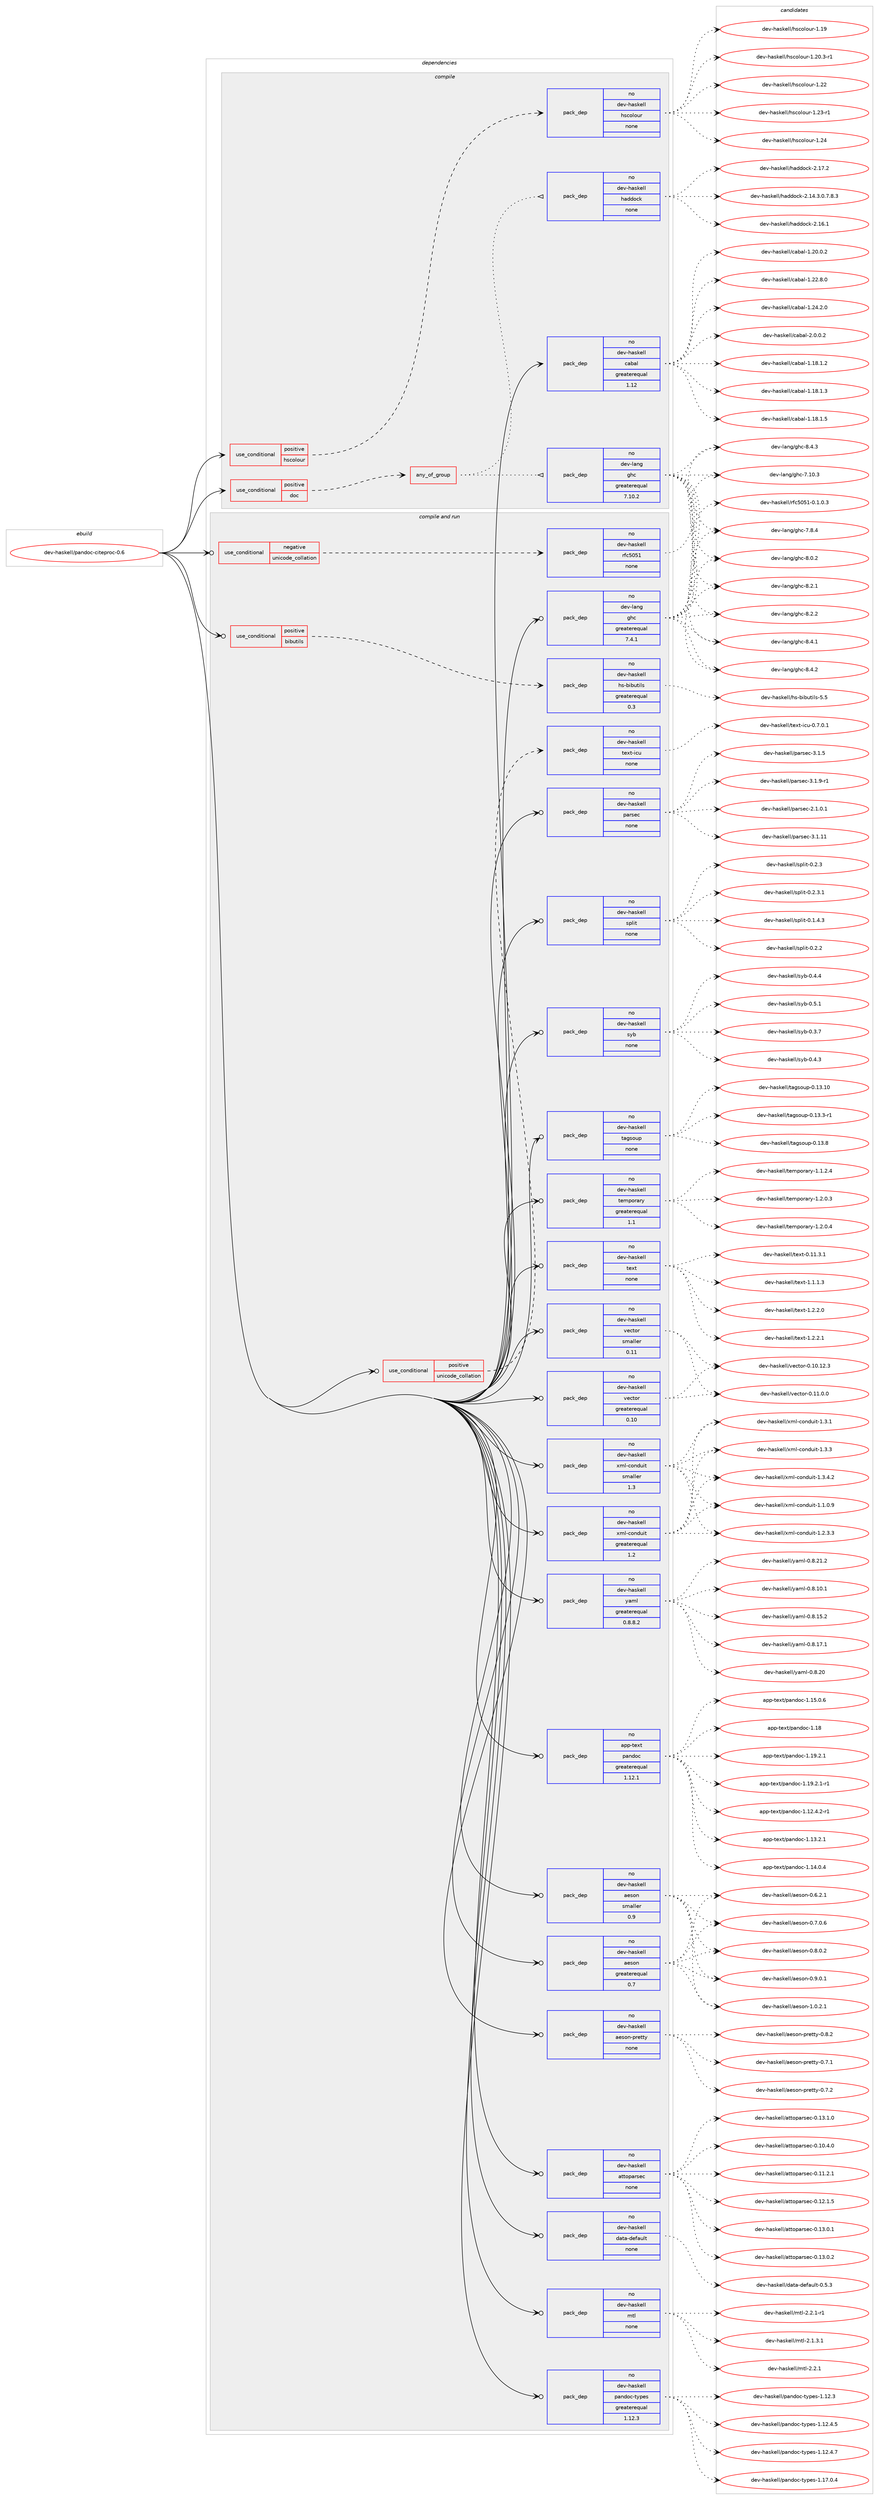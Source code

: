 digraph prolog {

# *************
# Graph options
# *************

newrank=true;
concentrate=true;
compound=true;
graph [rankdir=LR,fontname=Helvetica,fontsize=10,ranksep=1.5];#, ranksep=2.5, nodesep=0.2];
edge  [arrowhead=vee];
node  [fontname=Helvetica,fontsize=10];

# **********
# The ebuild
# **********

subgraph cluster_leftcol {
color=gray;
rank=same;
label=<<i>ebuild</i>>;
id [label="dev-haskell/pandoc-citeproc-0.6", color=red, width=4, href="../dev-haskell/pandoc-citeproc-0.6.svg"];
}

# ****************
# The dependencies
# ****************

subgraph cluster_midcol {
color=gray;
label=<<i>dependencies</i>>;
subgraph cluster_compile {
fillcolor="#eeeeee";
style=filled;
label=<<i>compile</i>>;
subgraph cond360929 {
dependency1340867 [label=<<TABLE BORDER="0" CELLBORDER="1" CELLSPACING="0" CELLPADDING="4"><TR><TD ROWSPAN="3" CELLPADDING="10">use_conditional</TD></TR><TR><TD>positive</TD></TR><TR><TD>doc</TD></TR></TABLE>>, shape=none, color=red];
subgraph any21346 {
dependency1340868 [label=<<TABLE BORDER="0" CELLBORDER="1" CELLSPACING="0" CELLPADDING="4"><TR><TD CELLPADDING="10">any_of_group</TD></TR></TABLE>>, shape=none, color=red];subgraph pack958040 {
dependency1340869 [label=<<TABLE BORDER="0" CELLBORDER="1" CELLSPACING="0" CELLPADDING="4" WIDTH="220"><TR><TD ROWSPAN="6" CELLPADDING="30">pack_dep</TD></TR><TR><TD WIDTH="110">no</TD></TR><TR><TD>dev-haskell</TD></TR><TR><TD>haddock</TD></TR><TR><TD>none</TD></TR><TR><TD></TD></TR></TABLE>>, shape=none, color=blue];
}
dependency1340868:e -> dependency1340869:w [weight=20,style="dotted",arrowhead="oinv"];
subgraph pack958041 {
dependency1340870 [label=<<TABLE BORDER="0" CELLBORDER="1" CELLSPACING="0" CELLPADDING="4" WIDTH="220"><TR><TD ROWSPAN="6" CELLPADDING="30">pack_dep</TD></TR><TR><TD WIDTH="110">no</TD></TR><TR><TD>dev-lang</TD></TR><TR><TD>ghc</TD></TR><TR><TD>greaterequal</TD></TR><TR><TD>7.10.2</TD></TR></TABLE>>, shape=none, color=blue];
}
dependency1340868:e -> dependency1340870:w [weight=20,style="dotted",arrowhead="oinv"];
}
dependency1340867:e -> dependency1340868:w [weight=20,style="dashed",arrowhead="vee"];
}
id:e -> dependency1340867:w [weight=20,style="solid",arrowhead="vee"];
subgraph cond360930 {
dependency1340871 [label=<<TABLE BORDER="0" CELLBORDER="1" CELLSPACING="0" CELLPADDING="4"><TR><TD ROWSPAN="3" CELLPADDING="10">use_conditional</TD></TR><TR><TD>positive</TD></TR><TR><TD>hscolour</TD></TR></TABLE>>, shape=none, color=red];
subgraph pack958042 {
dependency1340872 [label=<<TABLE BORDER="0" CELLBORDER="1" CELLSPACING="0" CELLPADDING="4" WIDTH="220"><TR><TD ROWSPAN="6" CELLPADDING="30">pack_dep</TD></TR><TR><TD WIDTH="110">no</TD></TR><TR><TD>dev-haskell</TD></TR><TR><TD>hscolour</TD></TR><TR><TD>none</TD></TR><TR><TD></TD></TR></TABLE>>, shape=none, color=blue];
}
dependency1340871:e -> dependency1340872:w [weight=20,style="dashed",arrowhead="vee"];
}
id:e -> dependency1340871:w [weight=20,style="solid",arrowhead="vee"];
subgraph pack958043 {
dependency1340873 [label=<<TABLE BORDER="0" CELLBORDER="1" CELLSPACING="0" CELLPADDING="4" WIDTH="220"><TR><TD ROWSPAN="6" CELLPADDING="30">pack_dep</TD></TR><TR><TD WIDTH="110">no</TD></TR><TR><TD>dev-haskell</TD></TR><TR><TD>cabal</TD></TR><TR><TD>greaterequal</TD></TR><TR><TD>1.12</TD></TR></TABLE>>, shape=none, color=blue];
}
id:e -> dependency1340873:w [weight=20,style="solid",arrowhead="vee"];
}
subgraph cluster_compileandrun {
fillcolor="#eeeeee";
style=filled;
label=<<i>compile and run</i>>;
subgraph cond360931 {
dependency1340874 [label=<<TABLE BORDER="0" CELLBORDER="1" CELLSPACING="0" CELLPADDING="4"><TR><TD ROWSPAN="3" CELLPADDING="10">use_conditional</TD></TR><TR><TD>negative</TD></TR><TR><TD>unicode_collation</TD></TR></TABLE>>, shape=none, color=red];
subgraph pack958044 {
dependency1340875 [label=<<TABLE BORDER="0" CELLBORDER="1" CELLSPACING="0" CELLPADDING="4" WIDTH="220"><TR><TD ROWSPAN="6" CELLPADDING="30">pack_dep</TD></TR><TR><TD WIDTH="110">no</TD></TR><TR><TD>dev-haskell</TD></TR><TR><TD>rfc5051</TD></TR><TR><TD>none</TD></TR><TR><TD></TD></TR></TABLE>>, shape=none, color=blue];
}
dependency1340874:e -> dependency1340875:w [weight=20,style="dashed",arrowhead="vee"];
}
id:e -> dependency1340874:w [weight=20,style="solid",arrowhead="odotvee"];
subgraph cond360932 {
dependency1340876 [label=<<TABLE BORDER="0" CELLBORDER="1" CELLSPACING="0" CELLPADDING="4"><TR><TD ROWSPAN="3" CELLPADDING="10">use_conditional</TD></TR><TR><TD>positive</TD></TR><TR><TD>bibutils</TD></TR></TABLE>>, shape=none, color=red];
subgraph pack958045 {
dependency1340877 [label=<<TABLE BORDER="0" CELLBORDER="1" CELLSPACING="0" CELLPADDING="4" WIDTH="220"><TR><TD ROWSPAN="6" CELLPADDING="30">pack_dep</TD></TR><TR><TD WIDTH="110">no</TD></TR><TR><TD>dev-haskell</TD></TR><TR><TD>hs-bibutils</TD></TR><TR><TD>greaterequal</TD></TR><TR><TD>0.3</TD></TR></TABLE>>, shape=none, color=blue];
}
dependency1340876:e -> dependency1340877:w [weight=20,style="dashed",arrowhead="vee"];
}
id:e -> dependency1340876:w [weight=20,style="solid",arrowhead="odotvee"];
subgraph cond360933 {
dependency1340878 [label=<<TABLE BORDER="0" CELLBORDER="1" CELLSPACING="0" CELLPADDING="4"><TR><TD ROWSPAN="3" CELLPADDING="10">use_conditional</TD></TR><TR><TD>positive</TD></TR><TR><TD>unicode_collation</TD></TR></TABLE>>, shape=none, color=red];
subgraph pack958046 {
dependency1340879 [label=<<TABLE BORDER="0" CELLBORDER="1" CELLSPACING="0" CELLPADDING="4" WIDTH="220"><TR><TD ROWSPAN="6" CELLPADDING="30">pack_dep</TD></TR><TR><TD WIDTH="110">no</TD></TR><TR><TD>dev-haskell</TD></TR><TR><TD>text-icu</TD></TR><TR><TD>none</TD></TR><TR><TD></TD></TR></TABLE>>, shape=none, color=blue];
}
dependency1340878:e -> dependency1340879:w [weight=20,style="dashed",arrowhead="vee"];
}
id:e -> dependency1340878:w [weight=20,style="solid",arrowhead="odotvee"];
subgraph pack958047 {
dependency1340880 [label=<<TABLE BORDER="0" CELLBORDER="1" CELLSPACING="0" CELLPADDING="4" WIDTH="220"><TR><TD ROWSPAN="6" CELLPADDING="30">pack_dep</TD></TR><TR><TD WIDTH="110">no</TD></TR><TR><TD>app-text</TD></TR><TR><TD>pandoc</TD></TR><TR><TD>greaterequal</TD></TR><TR><TD>1.12.1</TD></TR></TABLE>>, shape=none, color=blue];
}
id:e -> dependency1340880:w [weight=20,style="solid",arrowhead="odotvee"];
subgraph pack958048 {
dependency1340881 [label=<<TABLE BORDER="0" CELLBORDER="1" CELLSPACING="0" CELLPADDING="4" WIDTH="220"><TR><TD ROWSPAN="6" CELLPADDING="30">pack_dep</TD></TR><TR><TD WIDTH="110">no</TD></TR><TR><TD>dev-haskell</TD></TR><TR><TD>aeson</TD></TR><TR><TD>greaterequal</TD></TR><TR><TD>0.7</TD></TR></TABLE>>, shape=none, color=blue];
}
id:e -> dependency1340881:w [weight=20,style="solid",arrowhead="odotvee"];
subgraph pack958049 {
dependency1340882 [label=<<TABLE BORDER="0" CELLBORDER="1" CELLSPACING="0" CELLPADDING="4" WIDTH="220"><TR><TD ROWSPAN="6" CELLPADDING="30">pack_dep</TD></TR><TR><TD WIDTH="110">no</TD></TR><TR><TD>dev-haskell</TD></TR><TR><TD>aeson</TD></TR><TR><TD>smaller</TD></TR><TR><TD>0.9</TD></TR></TABLE>>, shape=none, color=blue];
}
id:e -> dependency1340882:w [weight=20,style="solid",arrowhead="odotvee"];
subgraph pack958050 {
dependency1340883 [label=<<TABLE BORDER="0" CELLBORDER="1" CELLSPACING="0" CELLPADDING="4" WIDTH="220"><TR><TD ROWSPAN="6" CELLPADDING="30">pack_dep</TD></TR><TR><TD WIDTH="110">no</TD></TR><TR><TD>dev-haskell</TD></TR><TR><TD>aeson-pretty</TD></TR><TR><TD>none</TD></TR><TR><TD></TD></TR></TABLE>>, shape=none, color=blue];
}
id:e -> dependency1340883:w [weight=20,style="solid",arrowhead="odotvee"];
subgraph pack958051 {
dependency1340884 [label=<<TABLE BORDER="0" CELLBORDER="1" CELLSPACING="0" CELLPADDING="4" WIDTH="220"><TR><TD ROWSPAN="6" CELLPADDING="30">pack_dep</TD></TR><TR><TD WIDTH="110">no</TD></TR><TR><TD>dev-haskell</TD></TR><TR><TD>attoparsec</TD></TR><TR><TD>none</TD></TR><TR><TD></TD></TR></TABLE>>, shape=none, color=blue];
}
id:e -> dependency1340884:w [weight=20,style="solid",arrowhead="odotvee"];
subgraph pack958052 {
dependency1340885 [label=<<TABLE BORDER="0" CELLBORDER="1" CELLSPACING="0" CELLPADDING="4" WIDTH="220"><TR><TD ROWSPAN="6" CELLPADDING="30">pack_dep</TD></TR><TR><TD WIDTH="110">no</TD></TR><TR><TD>dev-haskell</TD></TR><TR><TD>data-default</TD></TR><TR><TD>none</TD></TR><TR><TD></TD></TR></TABLE>>, shape=none, color=blue];
}
id:e -> dependency1340885:w [weight=20,style="solid",arrowhead="odotvee"];
subgraph pack958053 {
dependency1340886 [label=<<TABLE BORDER="0" CELLBORDER="1" CELLSPACING="0" CELLPADDING="4" WIDTH="220"><TR><TD ROWSPAN="6" CELLPADDING="30">pack_dep</TD></TR><TR><TD WIDTH="110">no</TD></TR><TR><TD>dev-haskell</TD></TR><TR><TD>mtl</TD></TR><TR><TD>none</TD></TR><TR><TD></TD></TR></TABLE>>, shape=none, color=blue];
}
id:e -> dependency1340886:w [weight=20,style="solid",arrowhead="odotvee"];
subgraph pack958054 {
dependency1340887 [label=<<TABLE BORDER="0" CELLBORDER="1" CELLSPACING="0" CELLPADDING="4" WIDTH="220"><TR><TD ROWSPAN="6" CELLPADDING="30">pack_dep</TD></TR><TR><TD WIDTH="110">no</TD></TR><TR><TD>dev-haskell</TD></TR><TR><TD>pandoc-types</TD></TR><TR><TD>greaterequal</TD></TR><TR><TD>1.12.3</TD></TR></TABLE>>, shape=none, color=blue];
}
id:e -> dependency1340887:w [weight=20,style="solid",arrowhead="odotvee"];
subgraph pack958055 {
dependency1340888 [label=<<TABLE BORDER="0" CELLBORDER="1" CELLSPACING="0" CELLPADDING="4" WIDTH="220"><TR><TD ROWSPAN="6" CELLPADDING="30">pack_dep</TD></TR><TR><TD WIDTH="110">no</TD></TR><TR><TD>dev-haskell</TD></TR><TR><TD>parsec</TD></TR><TR><TD>none</TD></TR><TR><TD></TD></TR></TABLE>>, shape=none, color=blue];
}
id:e -> dependency1340888:w [weight=20,style="solid",arrowhead="odotvee"];
subgraph pack958056 {
dependency1340889 [label=<<TABLE BORDER="0" CELLBORDER="1" CELLSPACING="0" CELLPADDING="4" WIDTH="220"><TR><TD ROWSPAN="6" CELLPADDING="30">pack_dep</TD></TR><TR><TD WIDTH="110">no</TD></TR><TR><TD>dev-haskell</TD></TR><TR><TD>split</TD></TR><TR><TD>none</TD></TR><TR><TD></TD></TR></TABLE>>, shape=none, color=blue];
}
id:e -> dependency1340889:w [weight=20,style="solid",arrowhead="odotvee"];
subgraph pack958057 {
dependency1340890 [label=<<TABLE BORDER="0" CELLBORDER="1" CELLSPACING="0" CELLPADDING="4" WIDTH="220"><TR><TD ROWSPAN="6" CELLPADDING="30">pack_dep</TD></TR><TR><TD WIDTH="110">no</TD></TR><TR><TD>dev-haskell</TD></TR><TR><TD>syb</TD></TR><TR><TD>none</TD></TR><TR><TD></TD></TR></TABLE>>, shape=none, color=blue];
}
id:e -> dependency1340890:w [weight=20,style="solid",arrowhead="odotvee"];
subgraph pack958058 {
dependency1340891 [label=<<TABLE BORDER="0" CELLBORDER="1" CELLSPACING="0" CELLPADDING="4" WIDTH="220"><TR><TD ROWSPAN="6" CELLPADDING="30">pack_dep</TD></TR><TR><TD WIDTH="110">no</TD></TR><TR><TD>dev-haskell</TD></TR><TR><TD>tagsoup</TD></TR><TR><TD>none</TD></TR><TR><TD></TD></TR></TABLE>>, shape=none, color=blue];
}
id:e -> dependency1340891:w [weight=20,style="solid",arrowhead="odotvee"];
subgraph pack958059 {
dependency1340892 [label=<<TABLE BORDER="0" CELLBORDER="1" CELLSPACING="0" CELLPADDING="4" WIDTH="220"><TR><TD ROWSPAN="6" CELLPADDING="30">pack_dep</TD></TR><TR><TD WIDTH="110">no</TD></TR><TR><TD>dev-haskell</TD></TR><TR><TD>temporary</TD></TR><TR><TD>greaterequal</TD></TR><TR><TD>1.1</TD></TR></TABLE>>, shape=none, color=blue];
}
id:e -> dependency1340892:w [weight=20,style="solid",arrowhead="odotvee"];
subgraph pack958060 {
dependency1340893 [label=<<TABLE BORDER="0" CELLBORDER="1" CELLSPACING="0" CELLPADDING="4" WIDTH="220"><TR><TD ROWSPAN="6" CELLPADDING="30">pack_dep</TD></TR><TR><TD WIDTH="110">no</TD></TR><TR><TD>dev-haskell</TD></TR><TR><TD>text</TD></TR><TR><TD>none</TD></TR><TR><TD></TD></TR></TABLE>>, shape=none, color=blue];
}
id:e -> dependency1340893:w [weight=20,style="solid",arrowhead="odotvee"];
subgraph pack958061 {
dependency1340894 [label=<<TABLE BORDER="0" CELLBORDER="1" CELLSPACING="0" CELLPADDING="4" WIDTH="220"><TR><TD ROWSPAN="6" CELLPADDING="30">pack_dep</TD></TR><TR><TD WIDTH="110">no</TD></TR><TR><TD>dev-haskell</TD></TR><TR><TD>vector</TD></TR><TR><TD>greaterequal</TD></TR><TR><TD>0.10</TD></TR></TABLE>>, shape=none, color=blue];
}
id:e -> dependency1340894:w [weight=20,style="solid",arrowhead="odotvee"];
subgraph pack958062 {
dependency1340895 [label=<<TABLE BORDER="0" CELLBORDER="1" CELLSPACING="0" CELLPADDING="4" WIDTH="220"><TR><TD ROWSPAN="6" CELLPADDING="30">pack_dep</TD></TR><TR><TD WIDTH="110">no</TD></TR><TR><TD>dev-haskell</TD></TR><TR><TD>vector</TD></TR><TR><TD>smaller</TD></TR><TR><TD>0.11</TD></TR></TABLE>>, shape=none, color=blue];
}
id:e -> dependency1340895:w [weight=20,style="solid",arrowhead="odotvee"];
subgraph pack958063 {
dependency1340896 [label=<<TABLE BORDER="0" CELLBORDER="1" CELLSPACING="0" CELLPADDING="4" WIDTH="220"><TR><TD ROWSPAN="6" CELLPADDING="30">pack_dep</TD></TR><TR><TD WIDTH="110">no</TD></TR><TR><TD>dev-haskell</TD></TR><TR><TD>xml-conduit</TD></TR><TR><TD>greaterequal</TD></TR><TR><TD>1.2</TD></TR></TABLE>>, shape=none, color=blue];
}
id:e -> dependency1340896:w [weight=20,style="solid",arrowhead="odotvee"];
subgraph pack958064 {
dependency1340897 [label=<<TABLE BORDER="0" CELLBORDER="1" CELLSPACING="0" CELLPADDING="4" WIDTH="220"><TR><TD ROWSPAN="6" CELLPADDING="30">pack_dep</TD></TR><TR><TD WIDTH="110">no</TD></TR><TR><TD>dev-haskell</TD></TR><TR><TD>xml-conduit</TD></TR><TR><TD>smaller</TD></TR><TR><TD>1.3</TD></TR></TABLE>>, shape=none, color=blue];
}
id:e -> dependency1340897:w [weight=20,style="solid",arrowhead="odotvee"];
subgraph pack958065 {
dependency1340898 [label=<<TABLE BORDER="0" CELLBORDER="1" CELLSPACING="0" CELLPADDING="4" WIDTH="220"><TR><TD ROWSPAN="6" CELLPADDING="30">pack_dep</TD></TR><TR><TD WIDTH="110">no</TD></TR><TR><TD>dev-haskell</TD></TR><TR><TD>yaml</TD></TR><TR><TD>greaterequal</TD></TR><TR><TD>0.8.8.2</TD></TR></TABLE>>, shape=none, color=blue];
}
id:e -> dependency1340898:w [weight=20,style="solid",arrowhead="odotvee"];
subgraph pack958066 {
dependency1340899 [label=<<TABLE BORDER="0" CELLBORDER="1" CELLSPACING="0" CELLPADDING="4" WIDTH="220"><TR><TD ROWSPAN="6" CELLPADDING="30">pack_dep</TD></TR><TR><TD WIDTH="110">no</TD></TR><TR><TD>dev-lang</TD></TR><TR><TD>ghc</TD></TR><TR><TD>greaterequal</TD></TR><TR><TD>7.4.1</TD></TR></TABLE>>, shape=none, color=blue];
}
id:e -> dependency1340899:w [weight=20,style="solid",arrowhead="odotvee"];
}
subgraph cluster_run {
fillcolor="#eeeeee";
style=filled;
label=<<i>run</i>>;
}
}

# **************
# The candidates
# **************

subgraph cluster_choices {
rank=same;
color=gray;
label=<<i>candidates</i>>;

subgraph choice958040 {
color=black;
nodesep=1;
choice1001011184510497115107101108108471049710010011199107455046495246514648465546564651 [label="dev-haskell/haddock-2.14.3.0.7.8.3", color=red, width=4,href="../dev-haskell/haddock-2.14.3.0.7.8.3.svg"];
choice100101118451049711510710110810847104971001001119910745504649544649 [label="dev-haskell/haddock-2.16.1", color=red, width=4,href="../dev-haskell/haddock-2.16.1.svg"];
choice100101118451049711510710110810847104971001001119910745504649554650 [label="dev-haskell/haddock-2.17.2", color=red, width=4,href="../dev-haskell/haddock-2.17.2.svg"];
dependency1340869:e -> choice1001011184510497115107101108108471049710010011199107455046495246514648465546564651:w [style=dotted,weight="100"];
dependency1340869:e -> choice100101118451049711510710110810847104971001001119910745504649544649:w [style=dotted,weight="100"];
dependency1340869:e -> choice100101118451049711510710110810847104971001001119910745504649554650:w [style=dotted,weight="100"];
}
subgraph choice958041 {
color=black;
nodesep=1;
choice1001011184510897110103471031049945554649484651 [label="dev-lang/ghc-7.10.3", color=red, width=4,href="../dev-lang/ghc-7.10.3.svg"];
choice10010111845108971101034710310499455546564652 [label="dev-lang/ghc-7.8.4", color=red, width=4,href="../dev-lang/ghc-7.8.4.svg"];
choice10010111845108971101034710310499455646484650 [label="dev-lang/ghc-8.0.2", color=red, width=4,href="../dev-lang/ghc-8.0.2.svg"];
choice10010111845108971101034710310499455646504649 [label="dev-lang/ghc-8.2.1", color=red, width=4,href="../dev-lang/ghc-8.2.1.svg"];
choice10010111845108971101034710310499455646504650 [label="dev-lang/ghc-8.2.2", color=red, width=4,href="../dev-lang/ghc-8.2.2.svg"];
choice10010111845108971101034710310499455646524649 [label="dev-lang/ghc-8.4.1", color=red, width=4,href="../dev-lang/ghc-8.4.1.svg"];
choice10010111845108971101034710310499455646524650 [label="dev-lang/ghc-8.4.2", color=red, width=4,href="../dev-lang/ghc-8.4.2.svg"];
choice10010111845108971101034710310499455646524651 [label="dev-lang/ghc-8.4.3", color=red, width=4,href="../dev-lang/ghc-8.4.3.svg"];
dependency1340870:e -> choice1001011184510897110103471031049945554649484651:w [style=dotted,weight="100"];
dependency1340870:e -> choice10010111845108971101034710310499455546564652:w [style=dotted,weight="100"];
dependency1340870:e -> choice10010111845108971101034710310499455646484650:w [style=dotted,weight="100"];
dependency1340870:e -> choice10010111845108971101034710310499455646504649:w [style=dotted,weight="100"];
dependency1340870:e -> choice10010111845108971101034710310499455646504650:w [style=dotted,weight="100"];
dependency1340870:e -> choice10010111845108971101034710310499455646524649:w [style=dotted,weight="100"];
dependency1340870:e -> choice10010111845108971101034710310499455646524650:w [style=dotted,weight="100"];
dependency1340870:e -> choice10010111845108971101034710310499455646524651:w [style=dotted,weight="100"];
}
subgraph choice958042 {
color=black;
nodesep=1;
choice100101118451049711510710110810847104115991111081111171144549464957 [label="dev-haskell/hscolour-1.19", color=red, width=4,href="../dev-haskell/hscolour-1.19.svg"];
choice10010111845104971151071011081084710411599111108111117114454946504846514511449 [label="dev-haskell/hscolour-1.20.3-r1", color=red, width=4,href="../dev-haskell/hscolour-1.20.3-r1.svg"];
choice100101118451049711510710110810847104115991111081111171144549465050 [label="dev-haskell/hscolour-1.22", color=red, width=4,href="../dev-haskell/hscolour-1.22.svg"];
choice1001011184510497115107101108108471041159911110811111711445494650514511449 [label="dev-haskell/hscolour-1.23-r1", color=red, width=4,href="../dev-haskell/hscolour-1.23-r1.svg"];
choice100101118451049711510710110810847104115991111081111171144549465052 [label="dev-haskell/hscolour-1.24", color=red, width=4,href="../dev-haskell/hscolour-1.24.svg"];
dependency1340872:e -> choice100101118451049711510710110810847104115991111081111171144549464957:w [style=dotted,weight="100"];
dependency1340872:e -> choice10010111845104971151071011081084710411599111108111117114454946504846514511449:w [style=dotted,weight="100"];
dependency1340872:e -> choice100101118451049711510710110810847104115991111081111171144549465050:w [style=dotted,weight="100"];
dependency1340872:e -> choice1001011184510497115107101108108471041159911110811111711445494650514511449:w [style=dotted,weight="100"];
dependency1340872:e -> choice100101118451049711510710110810847104115991111081111171144549465052:w [style=dotted,weight="100"];
}
subgraph choice958043 {
color=black;
nodesep=1;
choice10010111845104971151071011081084799979897108454946495646494650 [label="dev-haskell/cabal-1.18.1.2", color=red, width=4,href="../dev-haskell/cabal-1.18.1.2.svg"];
choice10010111845104971151071011081084799979897108454946495646494651 [label="dev-haskell/cabal-1.18.1.3", color=red, width=4,href="../dev-haskell/cabal-1.18.1.3.svg"];
choice10010111845104971151071011081084799979897108454946495646494653 [label="dev-haskell/cabal-1.18.1.5", color=red, width=4,href="../dev-haskell/cabal-1.18.1.5.svg"];
choice10010111845104971151071011081084799979897108454946504846484650 [label="dev-haskell/cabal-1.20.0.2", color=red, width=4,href="../dev-haskell/cabal-1.20.0.2.svg"];
choice10010111845104971151071011081084799979897108454946505046564648 [label="dev-haskell/cabal-1.22.8.0", color=red, width=4,href="../dev-haskell/cabal-1.22.8.0.svg"];
choice10010111845104971151071011081084799979897108454946505246504648 [label="dev-haskell/cabal-1.24.2.0", color=red, width=4,href="../dev-haskell/cabal-1.24.2.0.svg"];
choice100101118451049711510710110810847999798971084550464846484650 [label="dev-haskell/cabal-2.0.0.2", color=red, width=4,href="../dev-haskell/cabal-2.0.0.2.svg"];
dependency1340873:e -> choice10010111845104971151071011081084799979897108454946495646494650:w [style=dotted,weight="100"];
dependency1340873:e -> choice10010111845104971151071011081084799979897108454946495646494651:w [style=dotted,weight="100"];
dependency1340873:e -> choice10010111845104971151071011081084799979897108454946495646494653:w [style=dotted,weight="100"];
dependency1340873:e -> choice10010111845104971151071011081084799979897108454946504846484650:w [style=dotted,weight="100"];
dependency1340873:e -> choice10010111845104971151071011081084799979897108454946505046564648:w [style=dotted,weight="100"];
dependency1340873:e -> choice10010111845104971151071011081084799979897108454946505246504648:w [style=dotted,weight="100"];
dependency1340873:e -> choice100101118451049711510710110810847999798971084550464846484650:w [style=dotted,weight="100"];
}
subgraph choice958044 {
color=black;
nodesep=1;
choice10010111845104971151071011081084711410299534853494548464946484651 [label="dev-haskell/rfc5051-0.1.0.3", color=red, width=4,href="../dev-haskell/rfc5051-0.1.0.3.svg"];
dependency1340875:e -> choice10010111845104971151071011081084711410299534853494548464946484651:w [style=dotted,weight="100"];
}
subgraph choice958045 {
color=black;
nodesep=1;
choice10010111845104971151071011081084710411545981059811711610510811545534653 [label="dev-haskell/hs-bibutils-5.5", color=red, width=4,href="../dev-haskell/hs-bibutils-5.5.svg"];
dependency1340877:e -> choice10010111845104971151071011081084710411545981059811711610510811545534653:w [style=dotted,weight="100"];
}
subgraph choice958046 {
color=black;
nodesep=1;
choice10010111845104971151071011081084711610112011645105991174548465546484649 [label="dev-haskell/text-icu-0.7.0.1", color=red, width=4,href="../dev-haskell/text-icu-0.7.0.1.svg"];
dependency1340879:e -> choice10010111845104971151071011081084711610112011645105991174548465546484649:w [style=dotted,weight="100"];
}
subgraph choice958047 {
color=black;
nodesep=1;
choice97112112451161011201164711297110100111994549464950465246504511449 [label="app-text/pandoc-1.12.4.2-r1", color=red, width=4,href="../app-text/pandoc-1.12.4.2-r1.svg"];
choice9711211245116101120116471129711010011199454946495146504649 [label="app-text/pandoc-1.13.2.1", color=red, width=4,href="../app-text/pandoc-1.13.2.1.svg"];
choice9711211245116101120116471129711010011199454946495246484652 [label="app-text/pandoc-1.14.0.4", color=red, width=4,href="../app-text/pandoc-1.14.0.4.svg"];
choice9711211245116101120116471129711010011199454946495346484654 [label="app-text/pandoc-1.15.0.6", color=red, width=4,href="../app-text/pandoc-1.15.0.6.svg"];
choice97112112451161011201164711297110100111994549464956 [label="app-text/pandoc-1.18", color=red, width=4,href="../app-text/pandoc-1.18.svg"];
choice9711211245116101120116471129711010011199454946495746504649 [label="app-text/pandoc-1.19.2.1", color=red, width=4,href="../app-text/pandoc-1.19.2.1.svg"];
choice97112112451161011201164711297110100111994549464957465046494511449 [label="app-text/pandoc-1.19.2.1-r1", color=red, width=4,href="../app-text/pandoc-1.19.2.1-r1.svg"];
dependency1340880:e -> choice97112112451161011201164711297110100111994549464950465246504511449:w [style=dotted,weight="100"];
dependency1340880:e -> choice9711211245116101120116471129711010011199454946495146504649:w [style=dotted,weight="100"];
dependency1340880:e -> choice9711211245116101120116471129711010011199454946495246484652:w [style=dotted,weight="100"];
dependency1340880:e -> choice9711211245116101120116471129711010011199454946495346484654:w [style=dotted,weight="100"];
dependency1340880:e -> choice97112112451161011201164711297110100111994549464956:w [style=dotted,weight="100"];
dependency1340880:e -> choice9711211245116101120116471129711010011199454946495746504649:w [style=dotted,weight="100"];
dependency1340880:e -> choice97112112451161011201164711297110100111994549464957465046494511449:w [style=dotted,weight="100"];
}
subgraph choice958048 {
color=black;
nodesep=1;
choice100101118451049711510710110810847971011151111104548465446504649 [label="dev-haskell/aeson-0.6.2.1", color=red, width=4,href="../dev-haskell/aeson-0.6.2.1.svg"];
choice100101118451049711510710110810847971011151111104548465546484654 [label="dev-haskell/aeson-0.7.0.6", color=red, width=4,href="../dev-haskell/aeson-0.7.0.6.svg"];
choice100101118451049711510710110810847971011151111104548465646484650 [label="dev-haskell/aeson-0.8.0.2", color=red, width=4,href="../dev-haskell/aeson-0.8.0.2.svg"];
choice100101118451049711510710110810847971011151111104548465746484649 [label="dev-haskell/aeson-0.9.0.1", color=red, width=4,href="../dev-haskell/aeson-0.9.0.1.svg"];
choice100101118451049711510710110810847971011151111104549464846504649 [label="dev-haskell/aeson-1.0.2.1", color=red, width=4,href="../dev-haskell/aeson-1.0.2.1.svg"];
dependency1340881:e -> choice100101118451049711510710110810847971011151111104548465446504649:w [style=dotted,weight="100"];
dependency1340881:e -> choice100101118451049711510710110810847971011151111104548465546484654:w [style=dotted,weight="100"];
dependency1340881:e -> choice100101118451049711510710110810847971011151111104548465646484650:w [style=dotted,weight="100"];
dependency1340881:e -> choice100101118451049711510710110810847971011151111104548465746484649:w [style=dotted,weight="100"];
dependency1340881:e -> choice100101118451049711510710110810847971011151111104549464846504649:w [style=dotted,weight="100"];
}
subgraph choice958049 {
color=black;
nodesep=1;
choice100101118451049711510710110810847971011151111104548465446504649 [label="dev-haskell/aeson-0.6.2.1", color=red, width=4,href="../dev-haskell/aeson-0.6.2.1.svg"];
choice100101118451049711510710110810847971011151111104548465546484654 [label="dev-haskell/aeson-0.7.0.6", color=red, width=4,href="../dev-haskell/aeson-0.7.0.6.svg"];
choice100101118451049711510710110810847971011151111104548465646484650 [label="dev-haskell/aeson-0.8.0.2", color=red, width=4,href="../dev-haskell/aeson-0.8.0.2.svg"];
choice100101118451049711510710110810847971011151111104548465746484649 [label="dev-haskell/aeson-0.9.0.1", color=red, width=4,href="../dev-haskell/aeson-0.9.0.1.svg"];
choice100101118451049711510710110810847971011151111104549464846504649 [label="dev-haskell/aeson-1.0.2.1", color=red, width=4,href="../dev-haskell/aeson-1.0.2.1.svg"];
dependency1340882:e -> choice100101118451049711510710110810847971011151111104548465446504649:w [style=dotted,weight="100"];
dependency1340882:e -> choice100101118451049711510710110810847971011151111104548465546484654:w [style=dotted,weight="100"];
dependency1340882:e -> choice100101118451049711510710110810847971011151111104548465646484650:w [style=dotted,weight="100"];
dependency1340882:e -> choice100101118451049711510710110810847971011151111104548465746484649:w [style=dotted,weight="100"];
dependency1340882:e -> choice100101118451049711510710110810847971011151111104549464846504649:w [style=dotted,weight="100"];
}
subgraph choice958050 {
color=black;
nodesep=1;
choice1001011184510497115107101108108479710111511111045112114101116116121454846554649 [label="dev-haskell/aeson-pretty-0.7.1", color=red, width=4,href="../dev-haskell/aeson-pretty-0.7.1.svg"];
choice1001011184510497115107101108108479710111511111045112114101116116121454846554650 [label="dev-haskell/aeson-pretty-0.7.2", color=red, width=4,href="../dev-haskell/aeson-pretty-0.7.2.svg"];
choice1001011184510497115107101108108479710111511111045112114101116116121454846564650 [label="dev-haskell/aeson-pretty-0.8.2", color=red, width=4,href="../dev-haskell/aeson-pretty-0.8.2.svg"];
dependency1340883:e -> choice1001011184510497115107101108108479710111511111045112114101116116121454846554649:w [style=dotted,weight="100"];
dependency1340883:e -> choice1001011184510497115107101108108479710111511111045112114101116116121454846554650:w [style=dotted,weight="100"];
dependency1340883:e -> choice1001011184510497115107101108108479710111511111045112114101116116121454846564650:w [style=dotted,weight="100"];
}
subgraph choice958051 {
color=black;
nodesep=1;
choice100101118451049711510710110810847971161161111129711411510199454846494846524648 [label="dev-haskell/attoparsec-0.10.4.0", color=red, width=4,href="../dev-haskell/attoparsec-0.10.4.0.svg"];
choice100101118451049711510710110810847971161161111129711411510199454846494946504649 [label="dev-haskell/attoparsec-0.11.2.1", color=red, width=4,href="../dev-haskell/attoparsec-0.11.2.1.svg"];
choice100101118451049711510710110810847971161161111129711411510199454846495046494653 [label="dev-haskell/attoparsec-0.12.1.5", color=red, width=4,href="../dev-haskell/attoparsec-0.12.1.5.svg"];
choice100101118451049711510710110810847971161161111129711411510199454846495146484649 [label="dev-haskell/attoparsec-0.13.0.1", color=red, width=4,href="../dev-haskell/attoparsec-0.13.0.1.svg"];
choice100101118451049711510710110810847971161161111129711411510199454846495146484650 [label="dev-haskell/attoparsec-0.13.0.2", color=red, width=4,href="../dev-haskell/attoparsec-0.13.0.2.svg"];
choice100101118451049711510710110810847971161161111129711411510199454846495146494648 [label="dev-haskell/attoparsec-0.13.1.0", color=red, width=4,href="../dev-haskell/attoparsec-0.13.1.0.svg"];
dependency1340884:e -> choice100101118451049711510710110810847971161161111129711411510199454846494846524648:w [style=dotted,weight="100"];
dependency1340884:e -> choice100101118451049711510710110810847971161161111129711411510199454846494946504649:w [style=dotted,weight="100"];
dependency1340884:e -> choice100101118451049711510710110810847971161161111129711411510199454846495046494653:w [style=dotted,weight="100"];
dependency1340884:e -> choice100101118451049711510710110810847971161161111129711411510199454846495146484649:w [style=dotted,weight="100"];
dependency1340884:e -> choice100101118451049711510710110810847971161161111129711411510199454846495146484650:w [style=dotted,weight="100"];
dependency1340884:e -> choice100101118451049711510710110810847971161161111129711411510199454846495146494648:w [style=dotted,weight="100"];
}
subgraph choice958052 {
color=black;
nodesep=1;
choice10010111845104971151071011081084710097116974510010110297117108116454846534651 [label="dev-haskell/data-default-0.5.3", color=red, width=4,href="../dev-haskell/data-default-0.5.3.svg"];
dependency1340885:e -> choice10010111845104971151071011081084710097116974510010110297117108116454846534651:w [style=dotted,weight="100"];
}
subgraph choice958053 {
color=black;
nodesep=1;
choice1001011184510497115107101108108471091161084550464946514649 [label="dev-haskell/mtl-2.1.3.1", color=red, width=4,href="../dev-haskell/mtl-2.1.3.1.svg"];
choice100101118451049711510710110810847109116108455046504649 [label="dev-haskell/mtl-2.2.1", color=red, width=4,href="../dev-haskell/mtl-2.2.1.svg"];
choice1001011184510497115107101108108471091161084550465046494511449 [label="dev-haskell/mtl-2.2.1-r1", color=red, width=4,href="../dev-haskell/mtl-2.2.1-r1.svg"];
dependency1340886:e -> choice1001011184510497115107101108108471091161084550464946514649:w [style=dotted,weight="100"];
dependency1340886:e -> choice100101118451049711510710110810847109116108455046504649:w [style=dotted,weight="100"];
dependency1340886:e -> choice1001011184510497115107101108108471091161084550465046494511449:w [style=dotted,weight="100"];
}
subgraph choice958054 {
color=black;
nodesep=1;
choice10010111845104971151071011081084711297110100111994511612111210111545494649504651 [label="dev-haskell/pandoc-types-1.12.3", color=red, width=4,href="../dev-haskell/pandoc-types-1.12.3.svg"];
choice100101118451049711510710110810847112971101001119945116121112101115454946495046524653 [label="dev-haskell/pandoc-types-1.12.4.5", color=red, width=4,href="../dev-haskell/pandoc-types-1.12.4.5.svg"];
choice100101118451049711510710110810847112971101001119945116121112101115454946495046524655 [label="dev-haskell/pandoc-types-1.12.4.7", color=red, width=4,href="../dev-haskell/pandoc-types-1.12.4.7.svg"];
choice100101118451049711510710110810847112971101001119945116121112101115454946495546484652 [label="dev-haskell/pandoc-types-1.17.0.4", color=red, width=4,href="../dev-haskell/pandoc-types-1.17.0.4.svg"];
dependency1340887:e -> choice10010111845104971151071011081084711297110100111994511612111210111545494649504651:w [style=dotted,weight="100"];
dependency1340887:e -> choice100101118451049711510710110810847112971101001119945116121112101115454946495046524653:w [style=dotted,weight="100"];
dependency1340887:e -> choice100101118451049711510710110810847112971101001119945116121112101115454946495046524655:w [style=dotted,weight="100"];
dependency1340887:e -> choice100101118451049711510710110810847112971101001119945116121112101115454946495546484652:w [style=dotted,weight="100"];
}
subgraph choice958055 {
color=black;
nodesep=1;
choice10010111845104971151071011081084711297114115101994550464946484649 [label="dev-haskell/parsec-2.1.0.1", color=red, width=4,href="../dev-haskell/parsec-2.1.0.1.svg"];
choice100101118451049711510710110810847112971141151019945514649464949 [label="dev-haskell/parsec-3.1.11", color=red, width=4,href="../dev-haskell/parsec-3.1.11.svg"];
choice1001011184510497115107101108108471129711411510199455146494653 [label="dev-haskell/parsec-3.1.5", color=red, width=4,href="../dev-haskell/parsec-3.1.5.svg"];
choice10010111845104971151071011081084711297114115101994551464946574511449 [label="dev-haskell/parsec-3.1.9-r1", color=red, width=4,href="../dev-haskell/parsec-3.1.9-r1.svg"];
dependency1340888:e -> choice10010111845104971151071011081084711297114115101994550464946484649:w [style=dotted,weight="100"];
dependency1340888:e -> choice100101118451049711510710110810847112971141151019945514649464949:w [style=dotted,weight="100"];
dependency1340888:e -> choice1001011184510497115107101108108471129711411510199455146494653:w [style=dotted,weight="100"];
dependency1340888:e -> choice10010111845104971151071011081084711297114115101994551464946574511449:w [style=dotted,weight="100"];
}
subgraph choice958056 {
color=black;
nodesep=1;
choice1001011184510497115107101108108471151121081051164548464946524651 [label="dev-haskell/split-0.1.4.3", color=red, width=4,href="../dev-haskell/split-0.1.4.3.svg"];
choice100101118451049711510710110810847115112108105116454846504650 [label="dev-haskell/split-0.2.2", color=red, width=4,href="../dev-haskell/split-0.2.2.svg"];
choice100101118451049711510710110810847115112108105116454846504651 [label="dev-haskell/split-0.2.3", color=red, width=4,href="../dev-haskell/split-0.2.3.svg"];
choice1001011184510497115107101108108471151121081051164548465046514649 [label="dev-haskell/split-0.2.3.1", color=red, width=4,href="../dev-haskell/split-0.2.3.1.svg"];
dependency1340889:e -> choice1001011184510497115107101108108471151121081051164548464946524651:w [style=dotted,weight="100"];
dependency1340889:e -> choice100101118451049711510710110810847115112108105116454846504650:w [style=dotted,weight="100"];
dependency1340889:e -> choice100101118451049711510710110810847115112108105116454846504651:w [style=dotted,weight="100"];
dependency1340889:e -> choice1001011184510497115107101108108471151121081051164548465046514649:w [style=dotted,weight="100"];
}
subgraph choice958057 {
color=black;
nodesep=1;
choice10010111845104971151071011081084711512198454846514655 [label="dev-haskell/syb-0.3.7", color=red, width=4,href="../dev-haskell/syb-0.3.7.svg"];
choice10010111845104971151071011081084711512198454846524651 [label="dev-haskell/syb-0.4.3", color=red, width=4,href="../dev-haskell/syb-0.4.3.svg"];
choice10010111845104971151071011081084711512198454846524652 [label="dev-haskell/syb-0.4.4", color=red, width=4,href="../dev-haskell/syb-0.4.4.svg"];
choice10010111845104971151071011081084711512198454846534649 [label="dev-haskell/syb-0.5.1", color=red, width=4,href="../dev-haskell/syb-0.5.1.svg"];
dependency1340890:e -> choice10010111845104971151071011081084711512198454846514655:w [style=dotted,weight="100"];
dependency1340890:e -> choice10010111845104971151071011081084711512198454846524651:w [style=dotted,weight="100"];
dependency1340890:e -> choice10010111845104971151071011081084711512198454846524652:w [style=dotted,weight="100"];
dependency1340890:e -> choice10010111845104971151071011081084711512198454846534649:w [style=dotted,weight="100"];
}
subgraph choice958058 {
color=black;
nodesep=1;
choice100101118451049711510710110810847116971031151111171124548464951464948 [label="dev-haskell/tagsoup-0.13.10", color=red, width=4,href="../dev-haskell/tagsoup-0.13.10.svg"];
choice10010111845104971151071011081084711697103115111117112454846495146514511449 [label="dev-haskell/tagsoup-0.13.3-r1", color=red, width=4,href="../dev-haskell/tagsoup-0.13.3-r1.svg"];
choice1001011184510497115107101108108471169710311511111711245484649514656 [label="dev-haskell/tagsoup-0.13.8", color=red, width=4,href="../dev-haskell/tagsoup-0.13.8.svg"];
dependency1340891:e -> choice100101118451049711510710110810847116971031151111171124548464951464948:w [style=dotted,weight="100"];
dependency1340891:e -> choice10010111845104971151071011081084711697103115111117112454846495146514511449:w [style=dotted,weight="100"];
dependency1340891:e -> choice1001011184510497115107101108108471169710311511111711245484649514656:w [style=dotted,weight="100"];
}
subgraph choice958059 {
color=black;
nodesep=1;
choice100101118451049711510710110810847116101109112111114971141214549464946504652 [label="dev-haskell/temporary-1.1.2.4", color=red, width=4,href="../dev-haskell/temporary-1.1.2.4.svg"];
choice100101118451049711510710110810847116101109112111114971141214549465046484651 [label="dev-haskell/temporary-1.2.0.3", color=red, width=4,href="../dev-haskell/temporary-1.2.0.3.svg"];
choice100101118451049711510710110810847116101109112111114971141214549465046484652 [label="dev-haskell/temporary-1.2.0.4", color=red, width=4,href="../dev-haskell/temporary-1.2.0.4.svg"];
dependency1340892:e -> choice100101118451049711510710110810847116101109112111114971141214549464946504652:w [style=dotted,weight="100"];
dependency1340892:e -> choice100101118451049711510710110810847116101109112111114971141214549465046484651:w [style=dotted,weight="100"];
dependency1340892:e -> choice100101118451049711510710110810847116101109112111114971141214549465046484652:w [style=dotted,weight="100"];
}
subgraph choice958060 {
color=black;
nodesep=1;
choice100101118451049711510710110810847116101120116454846494946514649 [label="dev-haskell/text-0.11.3.1", color=red, width=4,href="../dev-haskell/text-0.11.3.1.svg"];
choice1001011184510497115107101108108471161011201164549464946494651 [label="dev-haskell/text-1.1.1.3", color=red, width=4,href="../dev-haskell/text-1.1.1.3.svg"];
choice1001011184510497115107101108108471161011201164549465046504648 [label="dev-haskell/text-1.2.2.0", color=red, width=4,href="../dev-haskell/text-1.2.2.0.svg"];
choice1001011184510497115107101108108471161011201164549465046504649 [label="dev-haskell/text-1.2.2.1", color=red, width=4,href="../dev-haskell/text-1.2.2.1.svg"];
dependency1340893:e -> choice100101118451049711510710110810847116101120116454846494946514649:w [style=dotted,weight="100"];
dependency1340893:e -> choice1001011184510497115107101108108471161011201164549464946494651:w [style=dotted,weight="100"];
dependency1340893:e -> choice1001011184510497115107101108108471161011201164549465046504648:w [style=dotted,weight="100"];
dependency1340893:e -> choice1001011184510497115107101108108471161011201164549465046504649:w [style=dotted,weight="100"];
}
subgraph choice958061 {
color=black;
nodesep=1;
choice1001011184510497115107101108108471181019911611111445484649484649504651 [label="dev-haskell/vector-0.10.12.3", color=red, width=4,href="../dev-haskell/vector-0.10.12.3.svg"];
choice10010111845104971151071011081084711810199116111114454846494946484648 [label="dev-haskell/vector-0.11.0.0", color=red, width=4,href="../dev-haskell/vector-0.11.0.0.svg"];
dependency1340894:e -> choice1001011184510497115107101108108471181019911611111445484649484649504651:w [style=dotted,weight="100"];
dependency1340894:e -> choice10010111845104971151071011081084711810199116111114454846494946484648:w [style=dotted,weight="100"];
}
subgraph choice958062 {
color=black;
nodesep=1;
choice1001011184510497115107101108108471181019911611111445484649484649504651 [label="dev-haskell/vector-0.10.12.3", color=red, width=4,href="../dev-haskell/vector-0.10.12.3.svg"];
choice10010111845104971151071011081084711810199116111114454846494946484648 [label="dev-haskell/vector-0.11.0.0", color=red, width=4,href="../dev-haskell/vector-0.11.0.0.svg"];
dependency1340895:e -> choice1001011184510497115107101108108471181019911611111445484649484649504651:w [style=dotted,weight="100"];
dependency1340895:e -> choice10010111845104971151071011081084711810199116111114454846494946484648:w [style=dotted,weight="100"];
}
subgraph choice958063 {
color=black;
nodesep=1;
choice10010111845104971151071011081084712010910845991111101001171051164549464946484657 [label="dev-haskell/xml-conduit-1.1.0.9", color=red, width=4,href="../dev-haskell/xml-conduit-1.1.0.9.svg"];
choice10010111845104971151071011081084712010910845991111101001171051164549465046514651 [label="dev-haskell/xml-conduit-1.2.3.3", color=red, width=4,href="../dev-haskell/xml-conduit-1.2.3.3.svg"];
choice1001011184510497115107101108108471201091084599111110100117105116454946514649 [label="dev-haskell/xml-conduit-1.3.1", color=red, width=4,href="../dev-haskell/xml-conduit-1.3.1.svg"];
choice1001011184510497115107101108108471201091084599111110100117105116454946514651 [label="dev-haskell/xml-conduit-1.3.3", color=red, width=4,href="../dev-haskell/xml-conduit-1.3.3.svg"];
choice10010111845104971151071011081084712010910845991111101001171051164549465146524650 [label="dev-haskell/xml-conduit-1.3.4.2", color=red, width=4,href="../dev-haskell/xml-conduit-1.3.4.2.svg"];
dependency1340896:e -> choice10010111845104971151071011081084712010910845991111101001171051164549464946484657:w [style=dotted,weight="100"];
dependency1340896:e -> choice10010111845104971151071011081084712010910845991111101001171051164549465046514651:w [style=dotted,weight="100"];
dependency1340896:e -> choice1001011184510497115107101108108471201091084599111110100117105116454946514649:w [style=dotted,weight="100"];
dependency1340896:e -> choice1001011184510497115107101108108471201091084599111110100117105116454946514651:w [style=dotted,weight="100"];
dependency1340896:e -> choice10010111845104971151071011081084712010910845991111101001171051164549465146524650:w [style=dotted,weight="100"];
}
subgraph choice958064 {
color=black;
nodesep=1;
choice10010111845104971151071011081084712010910845991111101001171051164549464946484657 [label="dev-haskell/xml-conduit-1.1.0.9", color=red, width=4,href="../dev-haskell/xml-conduit-1.1.0.9.svg"];
choice10010111845104971151071011081084712010910845991111101001171051164549465046514651 [label="dev-haskell/xml-conduit-1.2.3.3", color=red, width=4,href="../dev-haskell/xml-conduit-1.2.3.3.svg"];
choice1001011184510497115107101108108471201091084599111110100117105116454946514649 [label="dev-haskell/xml-conduit-1.3.1", color=red, width=4,href="../dev-haskell/xml-conduit-1.3.1.svg"];
choice1001011184510497115107101108108471201091084599111110100117105116454946514651 [label="dev-haskell/xml-conduit-1.3.3", color=red, width=4,href="../dev-haskell/xml-conduit-1.3.3.svg"];
choice10010111845104971151071011081084712010910845991111101001171051164549465146524650 [label="dev-haskell/xml-conduit-1.3.4.2", color=red, width=4,href="../dev-haskell/xml-conduit-1.3.4.2.svg"];
dependency1340897:e -> choice10010111845104971151071011081084712010910845991111101001171051164549464946484657:w [style=dotted,weight="100"];
dependency1340897:e -> choice10010111845104971151071011081084712010910845991111101001171051164549465046514651:w [style=dotted,weight="100"];
dependency1340897:e -> choice1001011184510497115107101108108471201091084599111110100117105116454946514649:w [style=dotted,weight="100"];
dependency1340897:e -> choice1001011184510497115107101108108471201091084599111110100117105116454946514651:w [style=dotted,weight="100"];
dependency1340897:e -> choice10010111845104971151071011081084712010910845991111101001171051164549465146524650:w [style=dotted,weight="100"];
}
subgraph choice958065 {
color=black;
nodesep=1;
choice10010111845104971151071011081084712197109108454846564649484649 [label="dev-haskell/yaml-0.8.10.1", color=red, width=4,href="../dev-haskell/yaml-0.8.10.1.svg"];
choice10010111845104971151071011081084712197109108454846564649534650 [label="dev-haskell/yaml-0.8.15.2", color=red, width=4,href="../dev-haskell/yaml-0.8.15.2.svg"];
choice10010111845104971151071011081084712197109108454846564649554649 [label="dev-haskell/yaml-0.8.17.1", color=red, width=4,href="../dev-haskell/yaml-0.8.17.1.svg"];
choice1001011184510497115107101108108471219710910845484656465048 [label="dev-haskell/yaml-0.8.20", color=red, width=4,href="../dev-haskell/yaml-0.8.20.svg"];
choice10010111845104971151071011081084712197109108454846564650494650 [label="dev-haskell/yaml-0.8.21.2", color=red, width=4,href="../dev-haskell/yaml-0.8.21.2.svg"];
dependency1340898:e -> choice10010111845104971151071011081084712197109108454846564649484649:w [style=dotted,weight="100"];
dependency1340898:e -> choice10010111845104971151071011081084712197109108454846564649534650:w [style=dotted,weight="100"];
dependency1340898:e -> choice10010111845104971151071011081084712197109108454846564649554649:w [style=dotted,weight="100"];
dependency1340898:e -> choice1001011184510497115107101108108471219710910845484656465048:w [style=dotted,weight="100"];
dependency1340898:e -> choice10010111845104971151071011081084712197109108454846564650494650:w [style=dotted,weight="100"];
}
subgraph choice958066 {
color=black;
nodesep=1;
choice1001011184510897110103471031049945554649484651 [label="dev-lang/ghc-7.10.3", color=red, width=4,href="../dev-lang/ghc-7.10.3.svg"];
choice10010111845108971101034710310499455546564652 [label="dev-lang/ghc-7.8.4", color=red, width=4,href="../dev-lang/ghc-7.8.4.svg"];
choice10010111845108971101034710310499455646484650 [label="dev-lang/ghc-8.0.2", color=red, width=4,href="../dev-lang/ghc-8.0.2.svg"];
choice10010111845108971101034710310499455646504649 [label="dev-lang/ghc-8.2.1", color=red, width=4,href="../dev-lang/ghc-8.2.1.svg"];
choice10010111845108971101034710310499455646504650 [label="dev-lang/ghc-8.2.2", color=red, width=4,href="../dev-lang/ghc-8.2.2.svg"];
choice10010111845108971101034710310499455646524649 [label="dev-lang/ghc-8.4.1", color=red, width=4,href="../dev-lang/ghc-8.4.1.svg"];
choice10010111845108971101034710310499455646524650 [label="dev-lang/ghc-8.4.2", color=red, width=4,href="../dev-lang/ghc-8.4.2.svg"];
choice10010111845108971101034710310499455646524651 [label="dev-lang/ghc-8.4.3", color=red, width=4,href="../dev-lang/ghc-8.4.3.svg"];
dependency1340899:e -> choice1001011184510897110103471031049945554649484651:w [style=dotted,weight="100"];
dependency1340899:e -> choice10010111845108971101034710310499455546564652:w [style=dotted,weight="100"];
dependency1340899:e -> choice10010111845108971101034710310499455646484650:w [style=dotted,weight="100"];
dependency1340899:e -> choice10010111845108971101034710310499455646504649:w [style=dotted,weight="100"];
dependency1340899:e -> choice10010111845108971101034710310499455646504650:w [style=dotted,weight="100"];
dependency1340899:e -> choice10010111845108971101034710310499455646524649:w [style=dotted,weight="100"];
dependency1340899:e -> choice10010111845108971101034710310499455646524650:w [style=dotted,weight="100"];
dependency1340899:e -> choice10010111845108971101034710310499455646524651:w [style=dotted,weight="100"];
}
}

}
